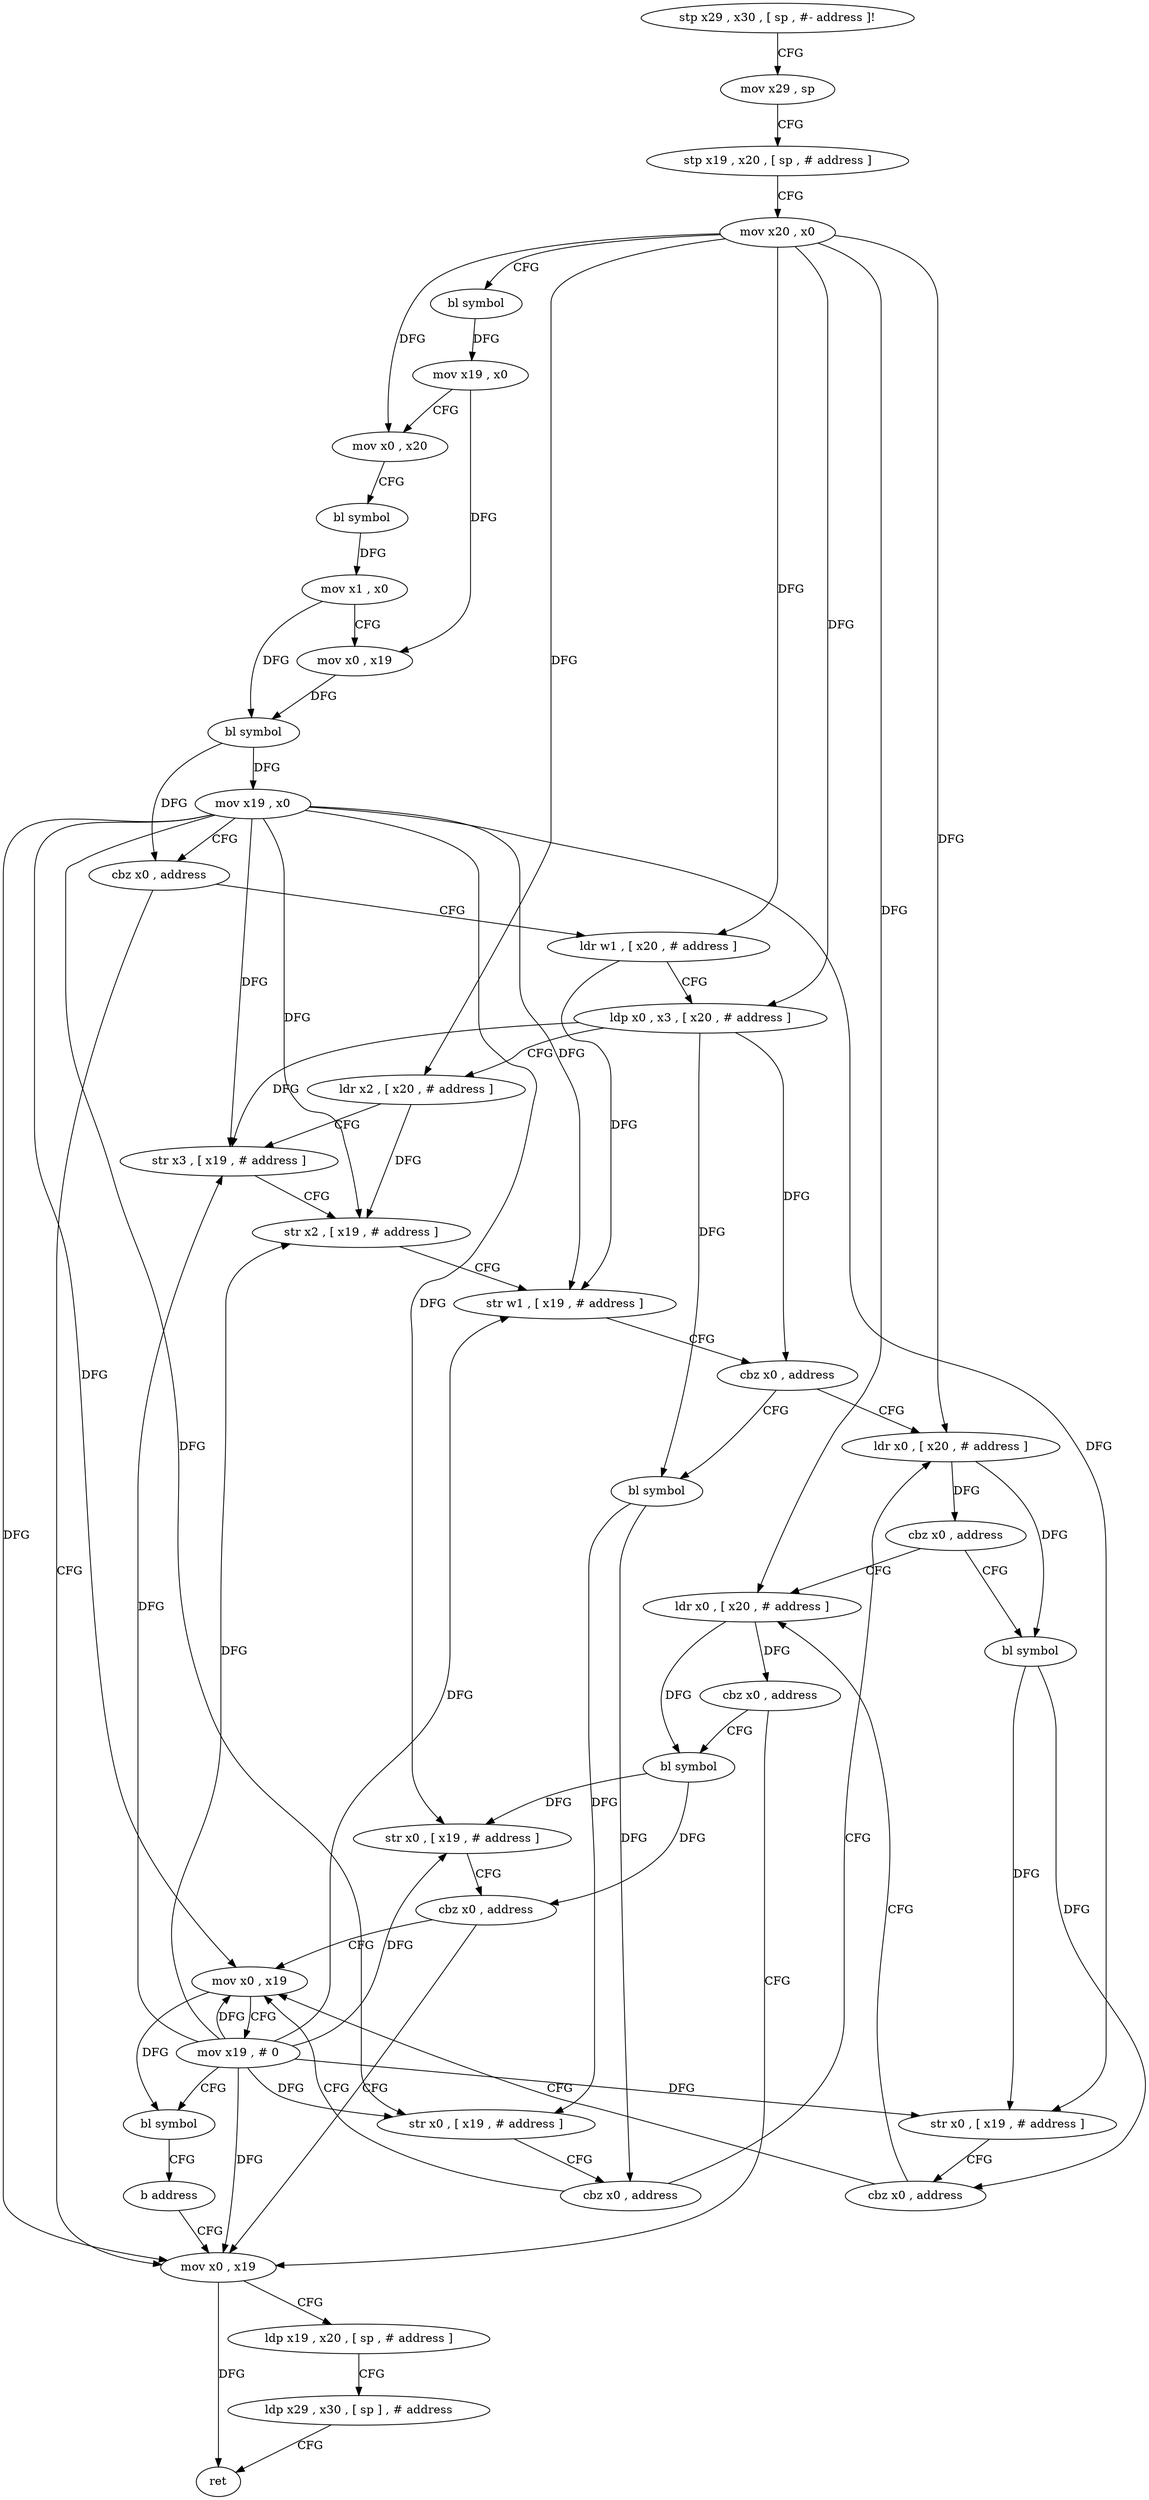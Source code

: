 digraph "func" {
"84272" [label = "stp x29 , x30 , [ sp , #- address ]!" ]
"84276" [label = "mov x29 , sp" ]
"84280" [label = "stp x19 , x20 , [ sp , # address ]" ]
"84284" [label = "mov x20 , x0" ]
"84288" [label = "bl symbol" ]
"84292" [label = "mov x19 , x0" ]
"84296" [label = "mov x0 , x20" ]
"84300" [label = "bl symbol" ]
"84304" [label = "mov x1 , x0" ]
"84308" [label = "mov x0 , x19" ]
"84312" [label = "bl symbol" ]
"84316" [label = "mov x19 , x0" ]
"84320" [label = "cbz x0 , address" ]
"84404" [label = "mov x0 , x19" ]
"84324" [label = "ldr w1 , [ x20 , # address ]" ]
"84408" [label = "ldp x19 , x20 , [ sp , # address ]" ]
"84412" [label = "ldp x29 , x30 , [ sp ] , # address" ]
"84416" [label = "ret" ]
"84328" [label = "ldp x0 , x3 , [ x20 , # address ]" ]
"84332" [label = "ldr x2 , [ x20 , # address ]" ]
"84336" [label = "str x3 , [ x19 , # address ]" ]
"84340" [label = "str x2 , [ x19 , # address ]" ]
"84344" [label = "str w1 , [ x19 , # address ]" ]
"84348" [label = "cbz x0 , address" ]
"84364" [label = "ldr x0 , [ x20 , # address ]" ]
"84352" [label = "bl symbol" ]
"84368" [label = "cbz x0 , address" ]
"84384" [label = "ldr x0 , [ x20 , # address ]" ]
"84372" [label = "bl symbol" ]
"84356" [label = "str x0 , [ x19 , # address ]" ]
"84360" [label = "cbz x0 , address" ]
"84424" [label = "mov x0 , x19" ]
"84388" [label = "cbz x0 , address" ]
"84392" [label = "bl symbol" ]
"84376" [label = "str x0 , [ x19 , # address ]" ]
"84380" [label = "cbz x0 , address" ]
"84428" [label = "mov x19 , # 0" ]
"84432" [label = "bl symbol" ]
"84436" [label = "b address" ]
"84396" [label = "str x0 , [ x19 , # address ]" ]
"84400" [label = "cbz x0 , address" ]
"84272" -> "84276" [ label = "CFG" ]
"84276" -> "84280" [ label = "CFG" ]
"84280" -> "84284" [ label = "CFG" ]
"84284" -> "84288" [ label = "CFG" ]
"84284" -> "84296" [ label = "DFG" ]
"84284" -> "84324" [ label = "DFG" ]
"84284" -> "84328" [ label = "DFG" ]
"84284" -> "84332" [ label = "DFG" ]
"84284" -> "84364" [ label = "DFG" ]
"84284" -> "84384" [ label = "DFG" ]
"84288" -> "84292" [ label = "DFG" ]
"84292" -> "84296" [ label = "CFG" ]
"84292" -> "84308" [ label = "DFG" ]
"84296" -> "84300" [ label = "CFG" ]
"84300" -> "84304" [ label = "DFG" ]
"84304" -> "84308" [ label = "CFG" ]
"84304" -> "84312" [ label = "DFG" ]
"84308" -> "84312" [ label = "DFG" ]
"84312" -> "84316" [ label = "DFG" ]
"84312" -> "84320" [ label = "DFG" ]
"84316" -> "84320" [ label = "CFG" ]
"84316" -> "84404" [ label = "DFG" ]
"84316" -> "84336" [ label = "DFG" ]
"84316" -> "84340" [ label = "DFG" ]
"84316" -> "84344" [ label = "DFG" ]
"84316" -> "84356" [ label = "DFG" ]
"84316" -> "84376" [ label = "DFG" ]
"84316" -> "84424" [ label = "DFG" ]
"84316" -> "84396" [ label = "DFG" ]
"84320" -> "84404" [ label = "CFG" ]
"84320" -> "84324" [ label = "CFG" ]
"84404" -> "84408" [ label = "CFG" ]
"84404" -> "84416" [ label = "DFG" ]
"84324" -> "84328" [ label = "CFG" ]
"84324" -> "84344" [ label = "DFG" ]
"84408" -> "84412" [ label = "CFG" ]
"84412" -> "84416" [ label = "CFG" ]
"84328" -> "84332" [ label = "CFG" ]
"84328" -> "84348" [ label = "DFG" ]
"84328" -> "84352" [ label = "DFG" ]
"84328" -> "84336" [ label = "DFG" ]
"84332" -> "84336" [ label = "CFG" ]
"84332" -> "84340" [ label = "DFG" ]
"84336" -> "84340" [ label = "CFG" ]
"84340" -> "84344" [ label = "CFG" ]
"84344" -> "84348" [ label = "CFG" ]
"84348" -> "84364" [ label = "CFG" ]
"84348" -> "84352" [ label = "CFG" ]
"84364" -> "84368" [ label = "DFG" ]
"84364" -> "84372" [ label = "DFG" ]
"84352" -> "84356" [ label = "DFG" ]
"84352" -> "84360" [ label = "DFG" ]
"84368" -> "84384" [ label = "CFG" ]
"84368" -> "84372" [ label = "CFG" ]
"84384" -> "84388" [ label = "DFG" ]
"84384" -> "84392" [ label = "DFG" ]
"84372" -> "84376" [ label = "DFG" ]
"84372" -> "84380" [ label = "DFG" ]
"84356" -> "84360" [ label = "CFG" ]
"84360" -> "84424" [ label = "CFG" ]
"84360" -> "84364" [ label = "CFG" ]
"84424" -> "84428" [ label = "CFG" ]
"84424" -> "84432" [ label = "DFG" ]
"84388" -> "84404" [ label = "CFG" ]
"84388" -> "84392" [ label = "CFG" ]
"84392" -> "84396" [ label = "DFG" ]
"84392" -> "84400" [ label = "DFG" ]
"84376" -> "84380" [ label = "CFG" ]
"84380" -> "84424" [ label = "CFG" ]
"84380" -> "84384" [ label = "CFG" ]
"84428" -> "84432" [ label = "CFG" ]
"84428" -> "84404" [ label = "DFG" ]
"84428" -> "84424" [ label = "DFG" ]
"84428" -> "84336" [ label = "DFG" ]
"84428" -> "84340" [ label = "DFG" ]
"84428" -> "84344" [ label = "DFG" ]
"84428" -> "84356" [ label = "DFG" ]
"84428" -> "84376" [ label = "DFG" ]
"84428" -> "84396" [ label = "DFG" ]
"84432" -> "84436" [ label = "CFG" ]
"84436" -> "84404" [ label = "CFG" ]
"84396" -> "84400" [ label = "CFG" ]
"84400" -> "84424" [ label = "CFG" ]
"84400" -> "84404" [ label = "CFG" ]
}
